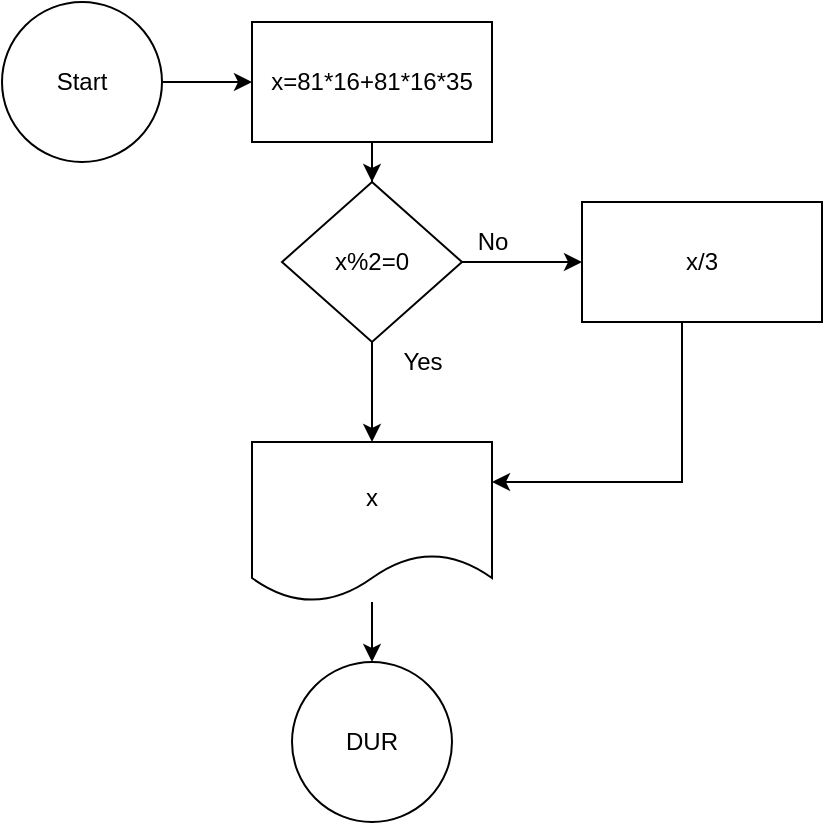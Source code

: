 <mxfile version="15.2.7" type="device"><diagram id="8olYlYMCi6uA1w2in8Ag" name="Page-1"><mxGraphModel dx="1106" dy="822" grid="1" gridSize="10" guides="1" tooltips="1" connect="1" arrows="1" fold="1" page="1" pageScale="1" pageWidth="827" pageHeight="1169" math="0" shadow="0"><root><mxCell id="0"/><mxCell id="1" parent="0"/><mxCell id="l3nrs_DSl-8ojN_zy5DA-6" value="" style="edgeStyle=orthogonalEdgeStyle;rounded=0;orthogonalLoop=1;jettySize=auto;html=1;" parent="1" source="l3nrs_DSl-8ojN_zy5DA-1" target="l3nrs_DSl-8ojN_zy5DA-5" edge="1"><mxGeometry relative="1" as="geometry"/></mxCell><mxCell id="l3nrs_DSl-8ojN_zy5DA-1" value="x=81*16+81*16*35" style="rounded=0;whiteSpace=wrap;html=1;" parent="1" vertex="1"><mxGeometry x="225" y="60" width="120" height="60" as="geometry"/></mxCell><mxCell id="l3nrs_DSl-8ojN_zy5DA-2" value="DUR" style="ellipse;whiteSpace=wrap;html=1;aspect=fixed;" parent="1" vertex="1"><mxGeometry x="245" y="380" width="80" height="80" as="geometry"/></mxCell><mxCell id="l3nrs_DSl-8ojN_zy5DA-4" value="" style="edgeStyle=orthogonalEdgeStyle;rounded=0;orthogonalLoop=1;jettySize=auto;html=1;" parent="1" source="l3nrs_DSl-8ojN_zy5DA-3" target="l3nrs_DSl-8ojN_zy5DA-1" edge="1"><mxGeometry relative="1" as="geometry"/></mxCell><mxCell id="l3nrs_DSl-8ojN_zy5DA-3" value="Start" style="ellipse;whiteSpace=wrap;html=1;aspect=fixed;" parent="1" vertex="1"><mxGeometry x="100" y="50" width="80" height="80" as="geometry"/></mxCell><mxCell id="l3nrs_DSl-8ojN_zy5DA-9" value="" style="edgeStyle=orthogonalEdgeStyle;rounded=0;orthogonalLoop=1;jettySize=auto;html=1;" parent="1" source="l3nrs_DSl-8ojN_zy5DA-5" target="l3nrs_DSl-8ojN_zy5DA-8" edge="1"><mxGeometry relative="1" as="geometry"/></mxCell><mxCell id="l3nrs_DSl-8ojN_zy5DA-11" value="" style="edgeStyle=orthogonalEdgeStyle;rounded=0;orthogonalLoop=1;jettySize=auto;html=1;" parent="1" source="l3nrs_DSl-8ojN_zy5DA-5" target="l3nrs_DSl-8ojN_zy5DA-10" edge="1"><mxGeometry relative="1" as="geometry"/></mxCell><mxCell id="l3nrs_DSl-8ojN_zy5DA-5" value="x%2=0" style="rhombus;whiteSpace=wrap;html=1;" parent="1" vertex="1"><mxGeometry x="240" y="140" width="90" height="80" as="geometry"/></mxCell><mxCell id="l3nrs_DSl-8ojN_zy5DA-15" value="" style="edgeStyle=orthogonalEdgeStyle;rounded=0;orthogonalLoop=1;jettySize=auto;html=1;" parent="1" source="l3nrs_DSl-8ojN_zy5DA-8" target="l3nrs_DSl-8ojN_zy5DA-2" edge="1"><mxGeometry relative="1" as="geometry"/></mxCell><mxCell id="l3nrs_DSl-8ojN_zy5DA-8" value="x" style="shape=document;whiteSpace=wrap;html=1;boundedLbl=1;" parent="1" vertex="1"><mxGeometry x="225" y="270" width="120" height="80" as="geometry"/></mxCell><mxCell id="6NaXeWZelGd7HBlT4ba--3" style="edgeStyle=orthogonalEdgeStyle;rounded=0;orthogonalLoop=1;jettySize=auto;html=1;entryX=1;entryY=0.25;entryDx=0;entryDy=0;" edge="1" parent="1" source="l3nrs_DSl-8ojN_zy5DA-10" target="l3nrs_DSl-8ojN_zy5DA-8"><mxGeometry relative="1" as="geometry"><Array as="points"><mxPoint x="440" y="290"/></Array></mxGeometry></mxCell><mxCell id="l3nrs_DSl-8ojN_zy5DA-10" value="x/3" style="whiteSpace=wrap;html=1;" parent="1" vertex="1"><mxGeometry x="390" y="150" width="120" height="60" as="geometry"/></mxCell><mxCell id="l3nrs_DSl-8ojN_zy5DA-12" value="Yes" style="text;html=1;align=center;verticalAlign=middle;resizable=0;points=[];autosize=1;strokeColor=none;" parent="1" vertex="1"><mxGeometry x="290" y="220" width="40" height="20" as="geometry"/></mxCell><mxCell id="l3nrs_DSl-8ojN_zy5DA-13" value="No" style="text;html=1;align=center;verticalAlign=middle;resizable=0;points=[];autosize=1;strokeColor=none;" parent="1" vertex="1"><mxGeometry x="330" y="160" width="30" height="20" as="geometry"/></mxCell></root></mxGraphModel></diagram></mxfile>
